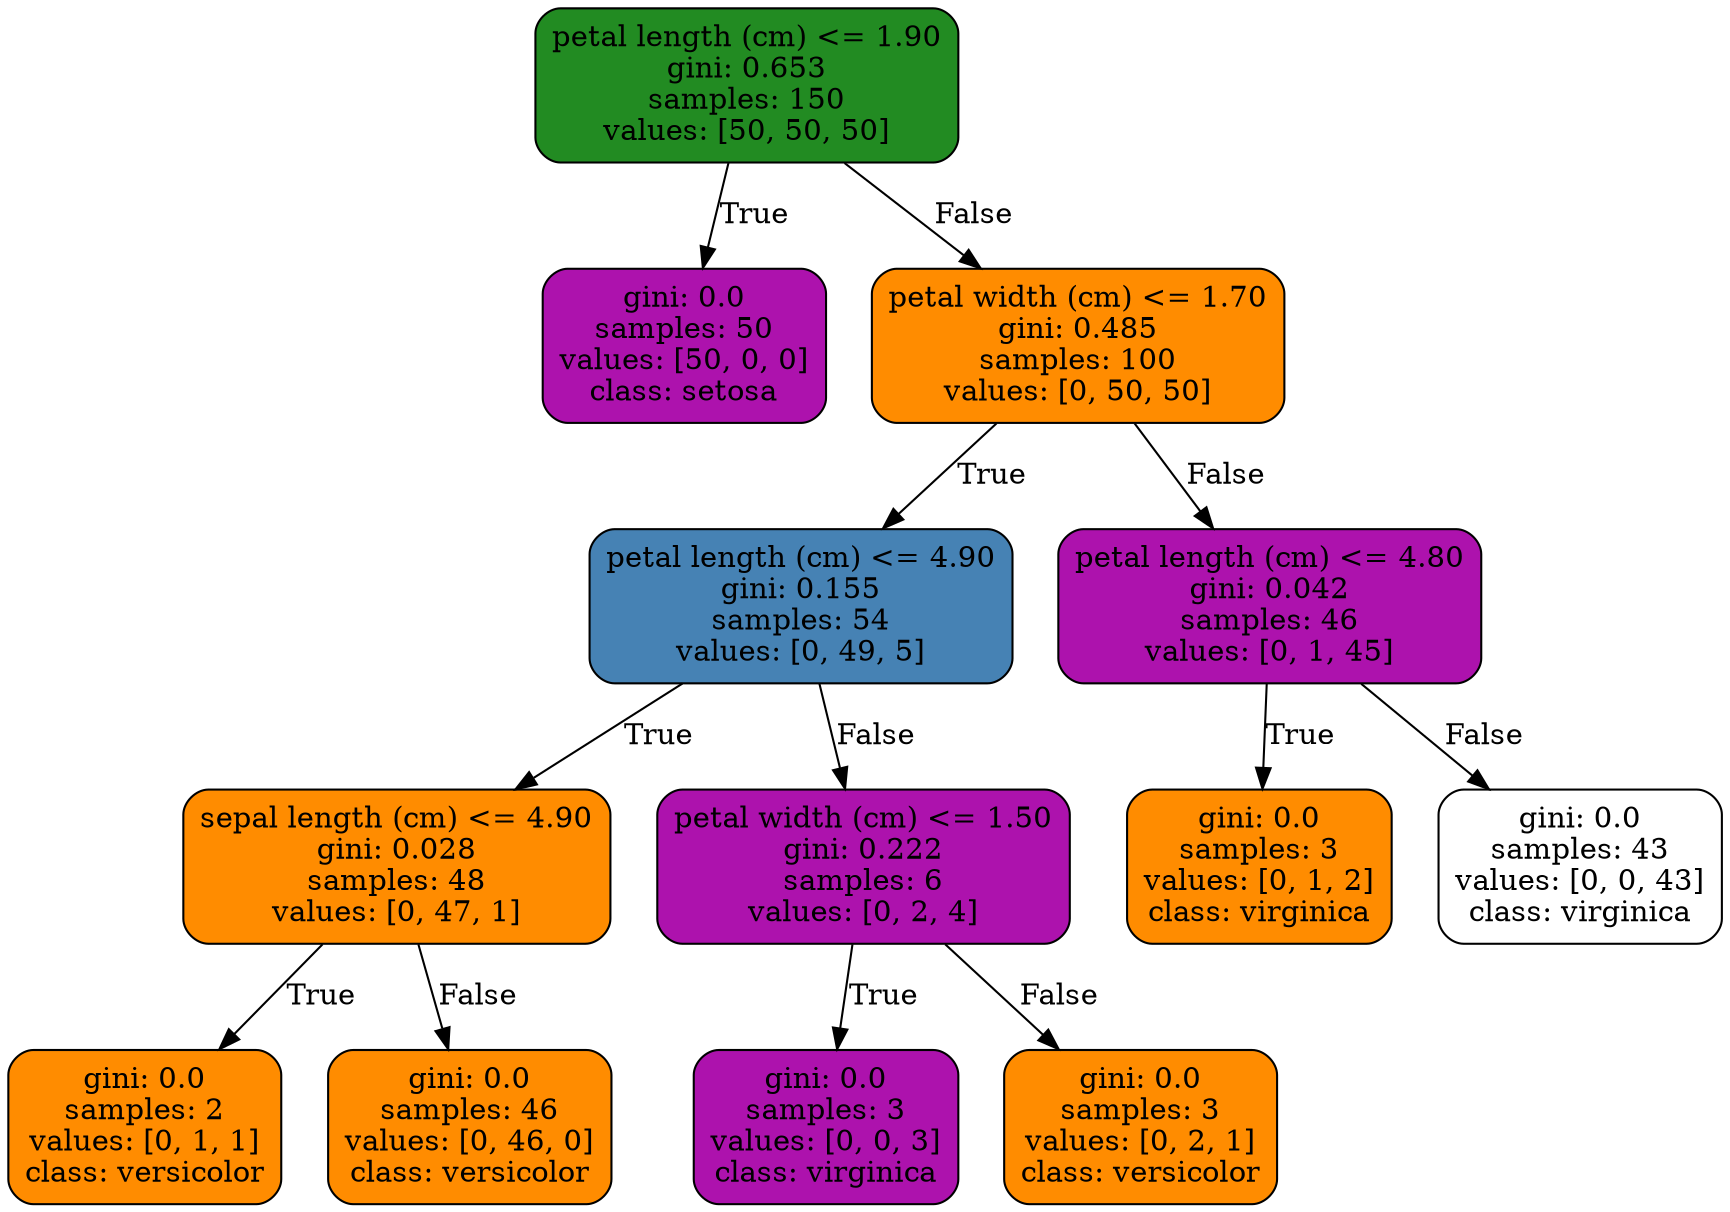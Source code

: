 digraph {
	graph [bb="0,0,671.38,580",
		nodesep=0.3,
		rankdir=TB,
		ranksep=0.5,
		splines=false
	];
	node [label="\N"];
	0	[fillcolor="#228B22",
		height=1.0278,
		label="petal length (cm) <= 1.90
gini: 0.653
samples: 150
values: [50, 50, 50]",
		pos="290.88,543",
		shape=rectangle,
		style="rounded,filled",
		width=2.191];
	1	[fillcolor="#AD12AD",
		height=1.0278,
		label="gini: 0.0
samples: 50
values: [50, 0, 0]
class: setosa",
		pos="264.88,416.5",
		shape=rectangle,
		style="rounded,filled",
		width=1.5139];
	0 -> 1	[label=True,
		lp="292.18,479.75",
		pos="e,272.43,453.68 283.28,505.65 280.61,492.87 277.57,478.31 274.74,464.76"];
	2	[fillcolor="#FF8C00",
		height=1.0278,
		label="petal width (cm) <= 1.70
gini: 0.485
samples: 100
values: [0, 50, 50]",
		pos="418.88,416.5",
		shape=rectangle,
		style="rounded,filled",
		width=2.1493];
	0 -> 2	[label=False,
		lp="376.79,479.75",
		pos="e,381.68,453.68 328.24,505.65 342.44,491.85 358.76,475.97 373.61,461.53"];
	3	[fillcolor="#4682B4",
		height=1.0278,
		label="petal length (cm) <= 4.90
gini: 0.155
samples: 54
values: [0, 49, 5]",
		pos="312.88,290",
		shape=rectangle,
		style="rounded,filled",
		width=2.191];
	2 -> 3	[label=True,
		lp="384.97,353.25",
		pos="e,343.67,327.18 387.93,379.15 376.39,365.6 363.16,350.06 351.05,335.83"];
	10	[fillcolor="#AD12AD",
		height=1.0278,
		label="petal length (cm) <= 4.80
gini: 0.042
samples: 46
values: [0, 1, 45]",
		pos="492.88,290",
		shape=rectangle,
		style="rounded,filled",
		width=2.191];
	2 -> 10	[label=False,
		lp="474.56,353.25",
		pos="e,471.37,327.18 440.48,379.15 448.3,365.99 457.25,350.94 465.51,337.04"];
	4	[fillcolor="#FF8C00",
		height=1.0278,
		label="sepal length (cm) <= 4.90
gini: 0.028
samples: 48
values: [0, 47, 1]",
		pos="154.88,163.5",
		shape=rectangle,
		style="rounded,filled",
		width=2.2118];
	3 -> 4	[label=True,
		lp="256.08,226.75",
		pos="e,201.06,200.89 266.75,252.65 248.98,238.65 228.51,222.52 209.98,207.92"];
	7	[fillcolor="#AD12AD",
		height=1.0278,
		label="petal width (cm) <= 1.50
gini: 0.222
samples: 6
values: [0, 2, 4]",
		pos="333.88,163.5",
		shape=rectangle,
		style="rounded,filled",
		width=2.1493];
	3 -> 7	[label=False,
		lp="338.88,226.75",
		pos="e,327.77,200.68 319.01,252.65 321.16,239.87 323.62,225.31 325.9,211.76"];
	5	[fillcolor="#FF8C00",
		height=1.0278,
		label="gini: 0.0
samples: 2
values: [0, 1, 1]
class: versicolor",
		pos="51.875,37",
		shape=rectangle,
		style="rounded,filled",
		width=1.441];
	4 -> 5	[label=True,
		lp="122.29,100.25",
		pos="e,81.803,74.175 124.81,126.15 113.59,112.6 100.73,97.058 88.965,82.832"];
	6	[fillcolor="#FF8C00",
		height=1.0278,
		label="gini: 0.0
samples: 46
values: [0, 46, 0]
class: versicolor",
		pos="179.88,37",
		shape=rectangle,
		style="rounded,filled",
		width=1.5139];
	4 -> 6	[label=False,
		lp="183.12,100.25",
		pos="e,172.61,74.175 162.17,126.15 164.74,113.37 167.66,98.811 170.39,85.26"];
	8	[fillcolor="#AD12AD",
		height=1.0278,
		label="gini: 0.0
samples: 3
values: [0, 0, 3]
class: virginica",
		pos="320.88,37",
		shape=rectangle,
		style="rounded,filled",
		width=1.4201];
	7 -> 8	[label=True,
		lp="340.9,100.25",
		pos="e,324.65,74.175 330.08,126.15 328.74,113.37 327.22,98.811 325.81,85.26"];
	9	[fillcolor="#FF8C00",
		height=1.0278,
		label="gini: 0.0
samples: 3
values: [0, 2, 1]
class: versicolor",
		pos="445.88,37",
		shape=rectangle,
		style="rounded,filled",
		width=1.441];
	7 -> 9	[label=False,
		lp="410.83,100.25",
		pos="e,413.33,74.175 366.57,126.15 378.88,112.48 393.01,96.764 405.91,82.43"];
	11	[fillcolor="#FF8C00",
		height=1.0278,
		label="gini: 0.0
samples: 3
values: [0, 1, 2]
class: virginica",
		pos="488.88,163.5",
		shape=rectangle,
		style="rounded,filled",
		width=1.4201];
	10 -> 11	[label=True,
		lp="503.86,226.75",
		pos="e,490.04,200.68 491.71,252.65 491.3,240 490.84,225.6 490.41,212.17"];
	12	[fillcolor="#FFFFFF",
		height=1.0278,
		label="gini: 0.0
samples: 43
values: [0, 0, 43]
class: virginica",
		pos="616.88,163.5",
		shape=rectangle,
		style="rounded,filled",
		width=1.5139];
	10 -> 12	[label=False,
		lp="576.55,226.75",
		pos="e,580.85,200.68 529.07,252.65 542.83,238.85 558.64,222.97 573.02,208.53"];
}
